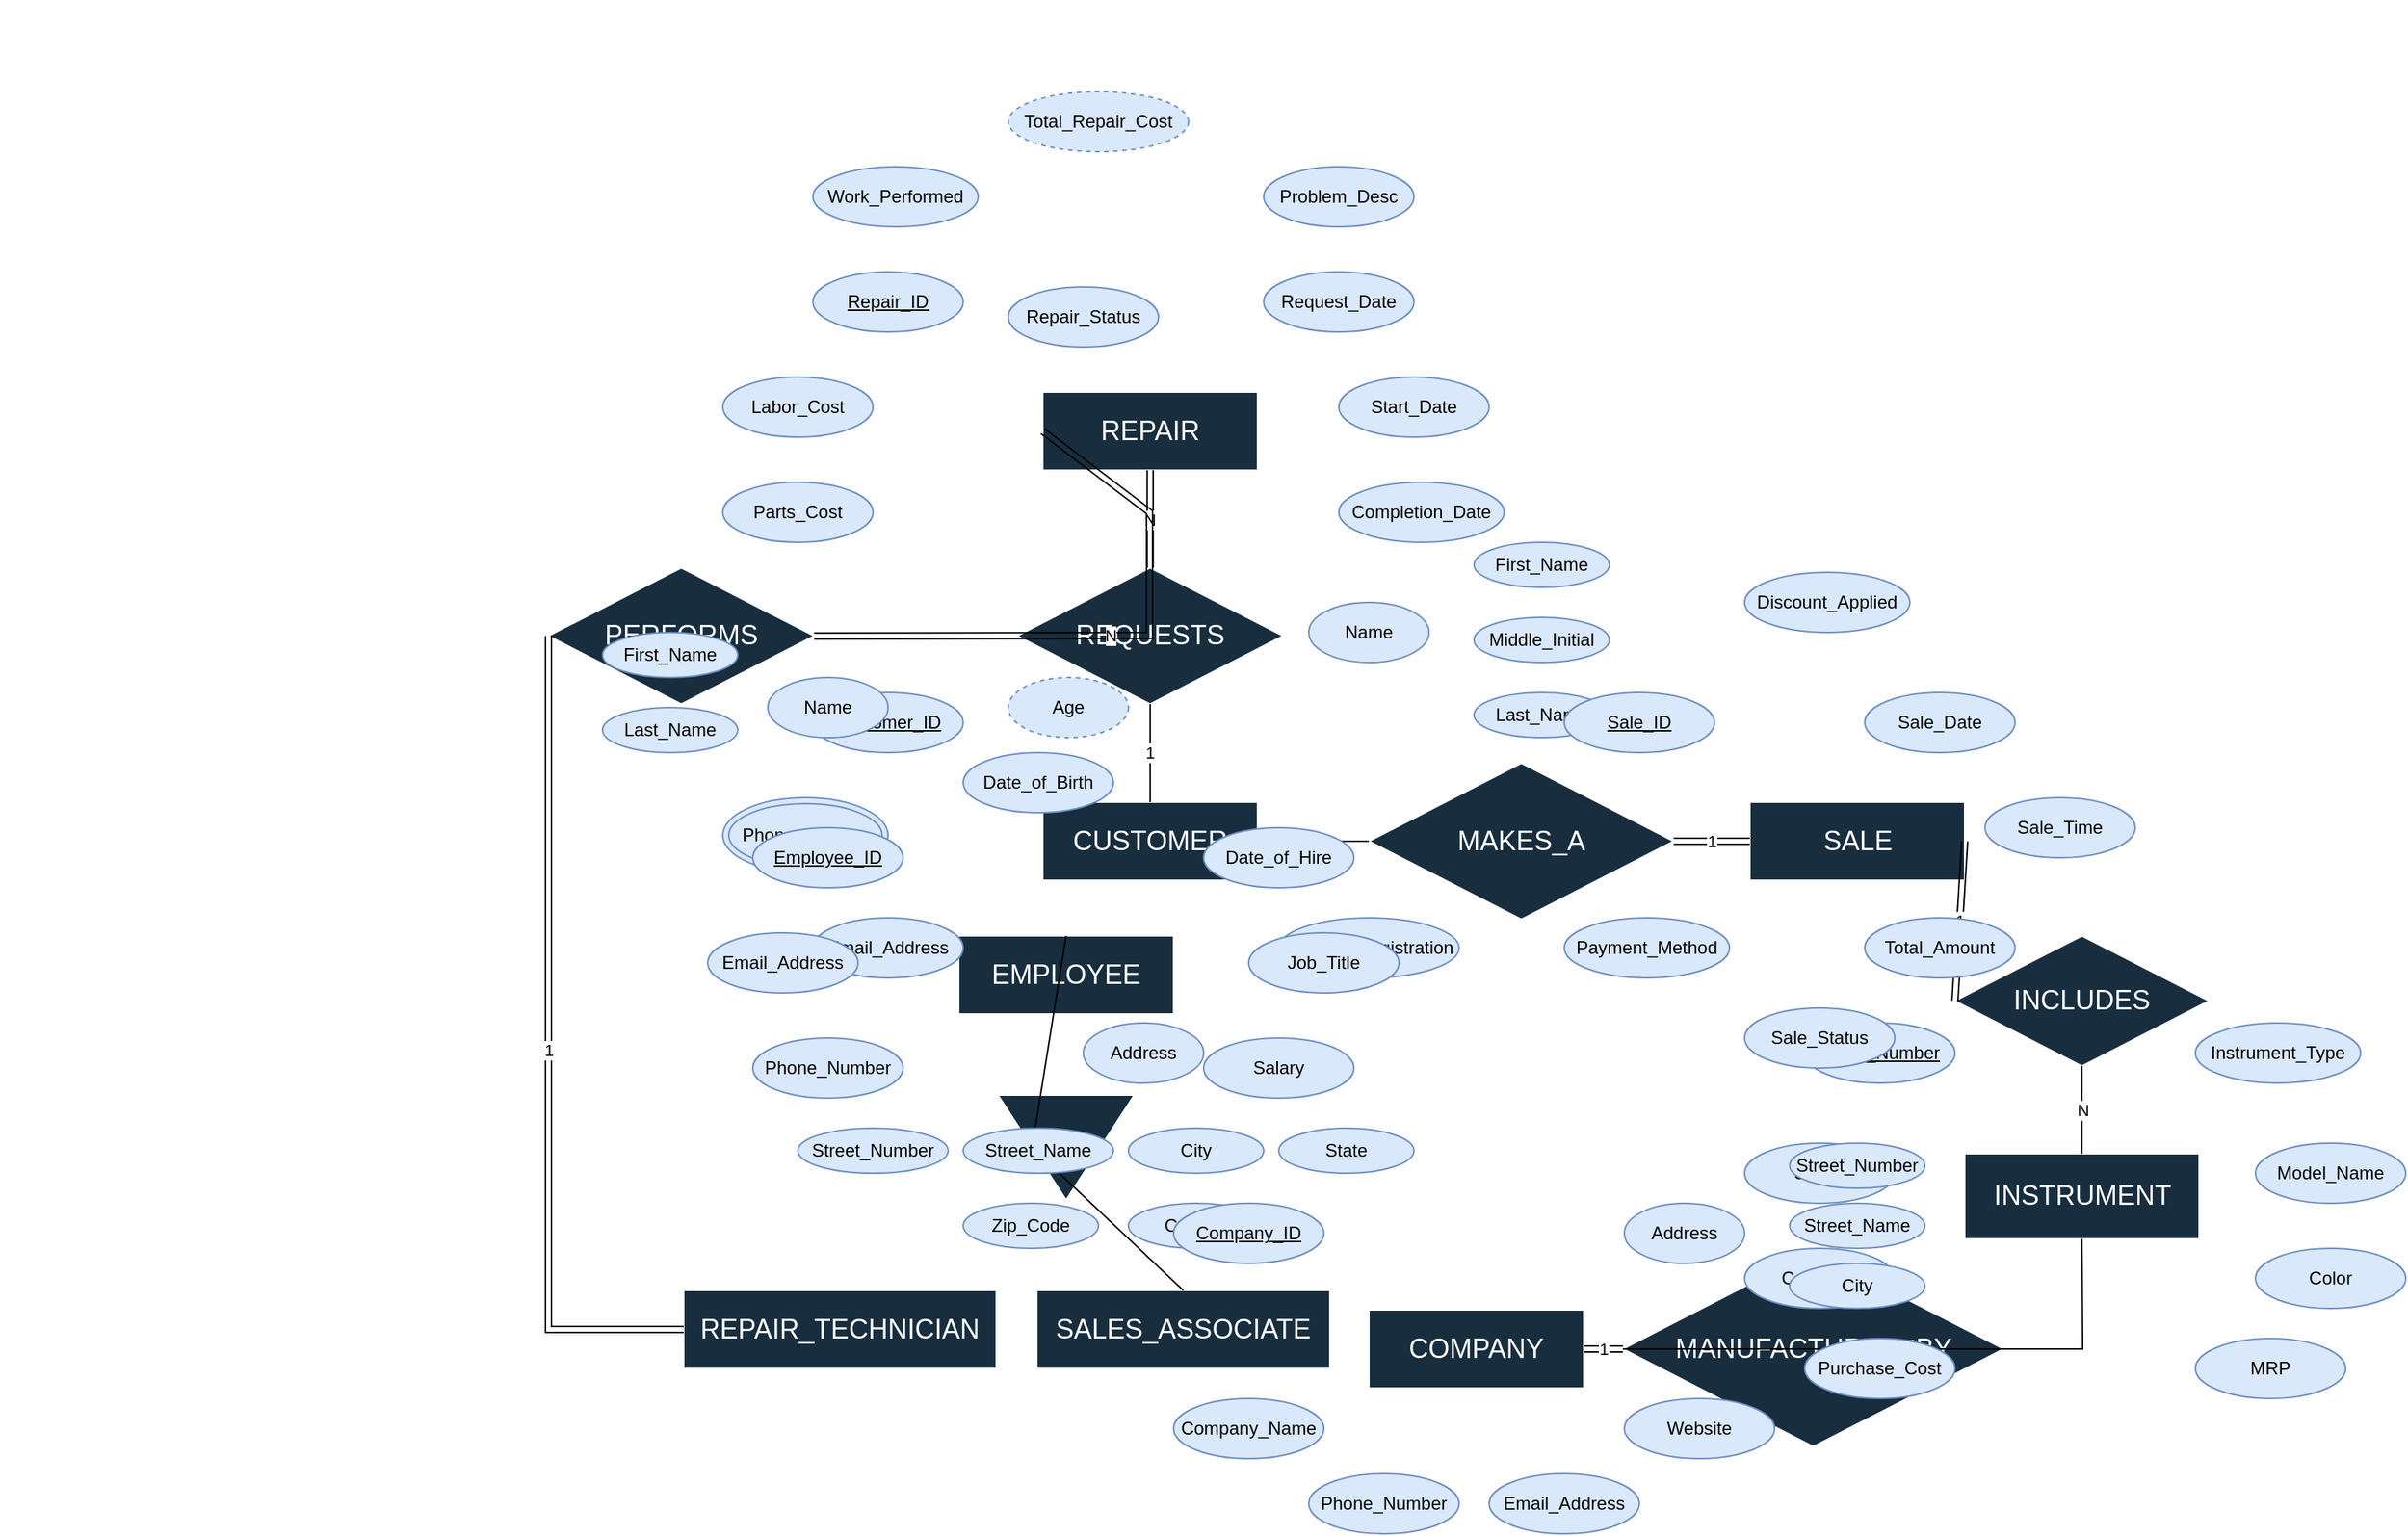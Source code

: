 <mxfile version="28.0.7">
  <diagram name="Page-1" id="PFwjI5xz76DF85EKXyYI">
    <mxGraphModel dx="2037" dy="1622" grid="1" gridSize="10" guides="1" tooltips="1" connect="1" arrows="1" fold="1" page="1" pageScale="1" pageWidth="4681" pageHeight="3300" background="#FFFFFF" math="0" shadow="0">
      <root>
        <mxCell id="0" />
        <mxCell id="1" parent="0" />
        <mxCell id="Izek-PB7fgDzVprNoVY3-15" value="&lt;h2&gt;&lt;span style=&quot;font-weight: normal;&quot;&gt;SALE&lt;/span&gt;&lt;/h2&gt;" style="whiteSpace=wrap;html=1;align=center;strokeColor=#FFFFFF;fontColor=#FFFFFF;fillColor=#182E3E;" parent="1" vertex="1">
          <mxGeometry x="1163.5" y="533" width="143" height="52" as="geometry" />
        </mxCell>
        <mxCell id="Izek-PB7fgDzVprNoVY3-16" value="&lt;h2&gt;&lt;span style=&quot;font-weight: normal;&quot;&gt;CUSTOMER&lt;/span&gt;&lt;/h2&gt;" style="whiteSpace=wrap;html=1;align=center;strokeColor=#FFFFFF;fontColor=#FFFFFF;fillColor=#182E3E;" parent="1" vertex="1">
          <mxGeometry x="692.9" y="533" width="143" height="52" as="geometry" />
        </mxCell>
        <mxCell id="Izek-PB7fgDzVprNoVY3-17" value="&lt;h2&gt;&lt;font face=&quot;Helvetica&quot; style=&quot;font-weight: normal;&quot;&gt;REPAIR&lt;/font&gt;&lt;/h2&gt;" style="whiteSpace=wrap;html=1;align=center;strokeColor=#FFFFFF;fontColor=#FFFFFF;fillColor=#182E3E;" parent="1" vertex="1">
          <mxGeometry x="692.9" y="260" width="143" height="52" as="geometry" />
        </mxCell>
        <mxCell id="Izek-PB7fgDzVprNoVY3-22" value="&lt;h2&gt;&lt;span style=&quot;font-weight: normal;&quot;&gt;REQUESTS&lt;/span&gt;&lt;/h2&gt;" style="shape=rhombus;perimeter=rhombusPerimeter;whiteSpace=wrap;html=1;align=center;strokeColor=#FFFFFF;fontColor=#FFFFFF;fillColor=#182E3E;" parent="1" vertex="1">
          <mxGeometry x="676" y="377" width="176.8" height="90.67" as="geometry" />
        </mxCell>
        <mxCell id="Izek-PB7fgDzVprNoVY3-24" value="1" style="endArrow=none;html=1;rounded=0;strokeColor=#000000;exitX=0.5;exitY=1;exitDx=0;exitDy=0;entryX=0.5;entryY=0;entryDx=0;entryDy=0;" parent="1" source="Izek-PB7fgDzVprNoVY3-22" target="Izek-PB7fgDzVprNoVY3-16" edge="1">
          <mxGeometry relative="1" as="geometry" />
        </mxCell>
        <mxCell id="Izek-PB7fgDzVprNoVY3-31" value="N" style="shape=link;html=1;rounded=0;strokeColor=#000000;exitX=0.5;exitY=0;exitDx=0;exitDy=0;entryX=0.5;entryY=1;entryDx=0;entryDy=0;" parent="1" source="Izek-PB7fgDzVprNoVY3-22" target="Izek-PB7fgDzVprNoVY3-17" edge="1">
          <mxGeometry relative="1" as="geometry" />
        </mxCell>
        <mxCell id="Izek-PB7fgDzVprNoVY3-35" value="&lt;h2&gt;&lt;span style=&quot;font-weight: 400;&quot;&gt;MAKES_A&lt;/span&gt;&lt;/h2&gt;" style="shape=rhombus;perimeter=rhombusPerimeter;whiteSpace=wrap;html=1;align=center;strokeColor=#FFFFFF;fontColor=#FFFFFF;fillColor=#182E3E;" parent="1" vertex="1">
          <mxGeometry x="910" y="507" width="202.8" height="104" as="geometry" />
        </mxCell>
        <mxCell id="Izek-PB7fgDzVprNoVY3-36" value="N" style="endArrow=none;html=1;rounded=0;strokeColor=#000000;entryX=1;entryY=0.5;entryDx=0;entryDy=0;exitX=0;exitY=0.5;exitDx=0;exitDy=0;" parent="1" source="Izek-PB7fgDzVprNoVY3-35" target="Izek-PB7fgDzVprNoVY3-16" edge="1">
          <mxGeometry relative="1" as="geometry" />
        </mxCell>
        <mxCell id="Izek-PB7fgDzVprNoVY3-38" value="1" style="shape=link;html=1;rounded=0;strokeColor=#000000;width=4;exitX=1;exitY=0.5;exitDx=0;exitDy=0;entryX=0;entryY=0.5;entryDx=0;entryDy=0;" parent="1" source="Izek-PB7fgDzVprNoVY3-35" target="Izek-PB7fgDzVprNoVY3-15" edge="1">
          <mxGeometry relative="1" as="geometry" />
        </mxCell>
        <mxCell id="Izek-PB7fgDzVprNoVY3-41" value="&lt;h2&gt;&lt;span style=&quot;font-weight: 400;&quot;&gt;INSTRUMENT&lt;/span&gt;&lt;/h2&gt;" style="whiteSpace=wrap;html=1;align=center;strokeColor=#FFFFFF;fontColor=#FFFFFF;fillColor=#182E3E;" parent="1" vertex="1">
          <mxGeometry x="1306.5" y="767" width="156" height="56.73" as="geometry" />
        </mxCell>
        <mxCell id="Izek-PB7fgDzVprNoVY3-42" value="&lt;h2&gt;&lt;span style=&quot;font-weight: 400;&quot;&gt;INCLUDES&lt;/span&gt;&lt;/h2&gt;" style="shape=rhombus;perimeter=rhombusPerimeter;whiteSpace=wrap;html=1;align=center;strokeColor=#FFFFFF;fontColor=#FFFFFF;fillColor=#182E3E;" parent="1" vertex="1">
          <mxGeometry x="1300" y="622" width="169" height="86.67" as="geometry" />
        </mxCell>
        <mxCell id="Izek-PB7fgDzVprNoVY3-50" value="1" style="shape=link;html=1;rounded=0;strokeColor=#000000;entryX=0;entryY=0.5;entryDx=0;entryDy=0;exitX=1;exitY=0.5;exitDx=0;exitDy=0;" parent="1" source="Izek-PB7fgDzVprNoVY3-15" target="Izek-PB7fgDzVprNoVY3-42" edge="1">
          <mxGeometry relative="1" as="geometry" />
        </mxCell>
        <mxCell id="Izek-PB7fgDzVprNoVY3-53" value="N" style="endArrow=none;html=1;rounded=0;strokeColor=#000000;entryX=0.5;entryY=0;entryDx=0;entryDy=0;exitX=0.5;exitY=1;exitDx=0;exitDy=0;" parent="1" source="Izek-PB7fgDzVprNoVY3-42" target="Izek-PB7fgDzVprNoVY3-41" edge="1">
          <mxGeometry relative="1" as="geometry" />
        </mxCell>
        <mxCell id="Izek-PB7fgDzVprNoVY3-57" value="&lt;h2&gt;&lt;span style=&quot;font-weight: 400;&quot;&gt;COMPANY&lt;/span&gt;&lt;/h2&gt;" style="whiteSpace=wrap;html=1;align=center;strokeColor=#FFFFFF;fontColor=#FFFFFF;fillColor=#182E3E;" parent="1" vertex="1">
          <mxGeometry x="910" y="871" width="143" height="52" as="geometry" />
        </mxCell>
        <mxCell id="Izek-PB7fgDzVprNoVY3-58" value="&lt;h2&gt;&lt;span style=&quot;font-weight: 400;&quot;&gt;MANUFACTURED_BY&lt;/span&gt;&lt;/h2&gt;" style="shape=rhombus;perimeter=rhombusPerimeter;whiteSpace=wrap;html=1;align=center;strokeColor=#FFFFFF;fontColor=#FFFFFF;fillColor=#182E3E;" parent="1" vertex="1">
          <mxGeometry x="1079" y="832" width="253.5" height="130" as="geometry" />
        </mxCell>
        <mxCell id="Izek-PB7fgDzVprNoVY3-61" value="N" style="shape=link;html=1;rounded=0;strokeColor=#000000;width=0;exitX=0.5;exitY=1;exitDx=0;exitDy=0;entryX=0;entryY=0.5;entryDx=0;entryDy=0;" parent="1" source="Izek-PB7fgDzVprNoVY3-41" target="Izek-PB7fgDzVprNoVY3-58" edge="1">
          <mxGeometry relative="1" as="geometry">
            <Array as="points">
              <mxPoint x="1385" y="897" />
            </Array>
          </mxGeometry>
        </mxCell>
        <mxCell id="Izek-PB7fgDzVprNoVY3-66" value="1" style="shape=link;html=1;rounded=0;strokeColor=#000000;entryX=0;entryY=0.5;entryDx=0;entryDy=0;exitX=1;exitY=0.5;exitDx=0;exitDy=0;" parent="1" source="Izek-PB7fgDzVprNoVY3-57" target="Izek-PB7fgDzVprNoVY3-58" edge="1">
          <mxGeometry relative="1" as="geometry" />
        </mxCell>
        <mxCell id="Izek-PB7fgDzVprNoVY3-68" value="&lt;h2&gt;&lt;span style=&quot;font-weight: 400;&quot;&gt;EMPLOYEE&lt;/span&gt;&lt;/h2&gt;" style="whiteSpace=wrap;html=1;align=center;strokeColor=#FFFFFF;fontColor=#FFFFFF;fillColor=#182E3E;" parent="1" vertex="1">
          <mxGeometry x="637" y="622" width="143" height="52" as="geometry" />
        </mxCell>
        <mxCell id="Izek-PB7fgDzVprNoVY3-70" value="&lt;h2&gt;&lt;span style=&quot;font-weight: 400;&quot;&gt;PERFORMS&lt;/span&gt;&lt;/h2&gt;" style="shape=rhombus;perimeter=rhombusPerimeter;whiteSpace=wrap;html=1;align=center;strokeColor=#FFFFFF;fontColor=#FFFFFF;fillColor=#182E3E;" parent="1" vertex="1">
          <mxGeometry x="364" y="377" width="176.8" height="90.67" as="geometry" />
        </mxCell>
        <mxCell id="Izek-PB7fgDzVprNoVY3-76" value="N" style="shape=link;html=1;rounded=0;strokeColor=#000000;exitX=1;exitY=0.5;exitDx=0;exitDy=0;entryX=0;entryY=0.5;entryDx=0;entryDy=0;" parent="1" source="Izek-PB7fgDzVprNoVY3-70" target="Izek-PB7fgDzVprNoVY3-17" edge="1">
          <mxGeometry relative="1" as="geometry">
            <Array as="points">
              <mxPoint x="764" y="422" />
              <mxPoint x="764" y="340" />
            </Array>
          </mxGeometry>
        </mxCell>
        <mxCell id="Izek-PB7fgDzVprNoVY3-78" value="&lt;h3&gt;&lt;span style=&quot;font-weight: normal;&quot;&gt;IS A&lt;/span&gt;&lt;/h3&gt;" style="triangle;whiteSpace=wrap;html=1;strokeColor=#FFFFFF;align=center;verticalAlign=middle;fontColor=#FFFFFF;fillColor=#182E3E;direction=south;" parent="1" vertex="1">
          <mxGeometry x="663.23" y="728" width="90.54" height="69.73" as="geometry" />
        </mxCell>
        <mxCell id="Izek-PB7fgDzVprNoVY3-79" value="&lt;h2&gt;&lt;span style=&quot;font-weight: 400;&quot;&gt;REPAIR_TECHNICIAN&lt;/span&gt;&lt;/h2&gt;" style="whiteSpace=wrap;html=1;align=center;strokeColor=#FFFFFF;fontColor=#FFFFFF;fillColor=#182E3E;" parent="1" vertex="1">
          <mxGeometry x="454" y="858" width="208" height="52" as="geometry" />
        </mxCell>
        <mxCell id="Izek-PB7fgDzVprNoVY3-80" value="&lt;h2&gt;&lt;span style=&quot;font-weight: 400;&quot;&gt;SALES_ASSOCIATE&lt;/span&gt;&lt;/h2&gt;" style="whiteSpace=wrap;html=1;align=center;strokeColor=#FFFFFF;fontColor=#FFFFFF;fillColor=#182E3E;" parent="1" vertex="1">
          <mxGeometry x="689" y="858" width="195" height="52" as="geometry" />
        </mxCell>
        <mxCell id="Izek-PB7fgDzVprNoVY3-83" value="" style="endArrow=none;html=1;rounded=0;strokeColor=#000000;entryX=0.5;entryY=1;entryDx=0;entryDy=0;exitX=0.5;exitY=0;exitDx=0;exitDy=0;" parent="1" source="Izek-PB7fgDzVprNoVY3-68" target="Izek-PB7fgDzVprNoVY3-78" edge="1">
          <mxGeometry relative="1" as="geometry" />
        </mxCell>
        <mxCell id="Izek-PB7fgDzVprNoVY3-84" value="" style="endArrow=none;html=1;rounded=0;strokeColor=#000000;entryX=0.5;entryY=1;entryDx=0;entryDy=0;exitX=0.5;exitY=0;exitDx=0;exitDy=0;" parent="1" source="Izek-PB7fgDzVprNoVY3-79" target="Izek-PB7fgDzVprNoWY3-78" edge="1">
          <mxGeometry relative="1" as="geometry" />
        </mxCell>
        <mxCell id="Izek-PB7fgDzVprNoVY3-85" value="" style="endArrow=none;html=1;rounded=0;strokeColor=#000000;entryX=0.5;entryY=1;entryDx=0;entryDy=0;exitX=0.5;exitY=0;exitDx=0;exitDy=0;" parent="1" source="Izek-PB7fgDzVprNoVY3-80" target="Izek-PB7fgDzVprNoVY3-78" edge="1">
          <mxGeometry relative="1" as="geometry" />
        </mxCell>
        <mxCell id="G7WZexkPzq9MRGBm2pqB-98" value="1" style="endArrow=none;html=1;rounded=0;exitX=0;exitY=0.5;exitDx=0;exitDy=0;strokeColor=#000000;entryX=0;entryY=0.5;entryDx=0;entryDy=0;shape=link;" edge="1" parent="1" source="Izek-PB7fgDzVprNoVY3-70" target="Izek-PB7fgDzVprNoVY3-79">
          <mxGeometry relative="1" as="geometry">
            <Array as="points">
              <mxPoint x="364" y="884" />
            </Array>
          </mxGeometry>
        </mxCell>
        <mxCell id="ATTR-INST-1" value="&lt;u&gt;Serial_Number&lt;/u&gt;" style="ellipse;whiteSpace=wrap;html=1;align=center;fontColor=#000000;fillColor=#dae8fc;strokeColor=#6c8ebf;" vertex="1" parent="1">
          <mxGeometry x="1200" y="680" width="100" height="40" as="geometry" />
        </mxCell>
        <mxCell id="EDGE-INST-1" value="" style="endArrow=none;html=1;rounded=0;strokeColor=#666666;" edge="1" parent="1" source="ATTR-INST-1" target="Izek-PB7fgDzVprNoVY3-41" />
        <mxCell id="ATTR-INST-2" value="Instrument_Type" style="ellipse;whiteSpace=wrap;html=1;align=center;fontColor=#000000;fillColor=#dae8fc;strokeColor=#6c8ebf;" vertex="1" parent="1">
          <mxGeometry x="1460" y="680" width="110" height="40" as="geometry" />
        </mxCell>
        <mxCell id="EDGE-INST-2" value="" style="endArrow=none;html=1;rounded=0;strokeColor=#666666;" edge="1" parent="1" source="ATTR-INST-2" target="Izek-PB7fgDzVprNoVY3-41" />
        <mxCell id="ATTR-INST-3" value="Model_Name" style="ellipse;whiteSpace=wrap;html=1;align=center;fontColor=#000000;fillColor=#dae8fc;strokeColor=#6c8ebf;" vertex="1" parent="1">
          <mxGeometry x="1500" y="760" width="100" height="40" as="geometry" />
        </mxCell>
        <mxCell id="EDGE-INST-3" value="" style="endArrow=none;html=1;rounded=0;strokeColor=#666666;" edge="1" parent="1" source="ATTR-INST-3" target="Izek-PB7fgDzVprNoVY3-41" />
        <mxCell id="ATTR-INST-4" value="Color" style="ellipse;whiteSpace=wrap;html=1;align=center;fontColor=#000000;fillColor=#dae8fc;strokeColor=#6c8ebf;" vertex="1" parent="1">
          <mxGeometry x="1500" y="830" width="100" height="40" as="geometry" />
        </mxCell>
        <mxCell id="EDGE-INST-4" value="" style="endArrow=none;html=1;rounded=0;strokeColor=#666666;" edge="1" parent="1" source="ATTR-INST-4" target="Izek-PB7fgDzVprNoVY3-41" />
        <mxCell id="ATTR-INST-5" value="MRP" style="ellipse;whiteSpace=wrap;html=1;align=center;fontColor=#000000;fillColor=#dae8fc;strokeColor=#6c8ebf;" vertex="1" parent="1">
          <mxGeometry x="1460" y="890" width="100" height="40" as="geometry" />
        </mxCell>
        <mxCell id="EDGE-INST-5" value="" style="endArrow=none;html=1;rounded=0;strokeColor=#666666;" edge="1" parent="1" source="ATTR-INST-5" target="Izek-PB7fgDzVprNoVY3-41" />
        <mxCell id="ATTR-INST-6" value="Purchase_Cost" style="ellipse;whiteSpace=wrap;html=1;align=center;fontColor=#000000;fillColor=#dae8fc;strokeColor=#6c8ebf;" vertex="1" parent="1">
          <mxGeometry x="1200" y="890" width="100" height="40" as="geometry" />
        </mxCell>
        <mxCell id="EDGE-INST-6" value="" style="endArrow=none;html=1;rounded=0;strokeColor=#666666;" edge="1" parent="1" source="ATTR-INST-6" target="Izek-PB7fgDzVprNoVY3-41" />
        <mxCell id="ATTR-INST-7" value="Condition" style="ellipse;whiteSpace=wrap;html=1;align=center;fontColor=#000000;fillColor=#dae8fc;strokeColor=#6c8ebf;" vertex="1" parent="1">
          <mxGeometry x="1160" y="830" width="100" height="40" as="geometry" />
        </mxCell>
        <mxCell id="EDGE-INST-7" value="" style="endArrow=none;html=1;rounded=0;strokeColor=#666666;" edge="1" parent="1" source="ATTR-INST-7" target="Izek-PB7fgDzVprNoVY3-41" />
        <mxCell id="ATTR-INST-8" value="Status" style="ellipse;whiteSpace=wrap;html=1;align=center;fontColor=#000000;fillColor=#dae8fc;strokeColor=#6c8ebf;" vertex="1" parent="1">
          <mxGeometry x="1160" y="760" width="100" height="40" as="geometry" />
        </mxCell>
        <mxCell id="EDGE-INST-8" value="" style="endArrow=none;html=1;rounded=0;strokeColor=#666666;" edge="1" parent="1" source="ATTR-INST-8" target="Izek-PB7fgDzVprNoVY3-41" />
        <mxCell id="ATTR-CUST-1" value="&lt;u&gt;Customer_ID&lt;/u&gt;" style="ellipse;whiteSpace=wrap;html=1;align=center;fontColor=#000000;fillColor=#dae8fc;strokeColor=#6c8ebf;" vertex="1" parent="1">
          <mxGeometry x="540" y="460" width="100" height="40" as="geometry" />
        </mxCell>
        <mxCell id="EDGE-CUST-1" value="" style="endArrow=none;html=1;rounded=0;strokeColor=#666666;" edge="1" parent="1" source="ATTR-CUST-1" target="Izek-PB7fgDzVprNoVY3-16" />
        <mxCell id="ATTR-CUST-2" value="Phone_Number" style="ellipse;shape=doubleEllipse;whiteSpace=wrap;html=1;align=center;fontColor=#000000;fillColor=#dae8fc;strokeColor=#6c8ebf;" vertex="1" parent="1">
          <mxGeometry x="480" y="530" width="110" height="50" as="geometry" />
        </mxCell>
        <mxCell id="EDGE-CUST-2" value="" style="endArrow=none;html=1;rounded=0;strokeColor=#666666;" edge="1" parent="1" source="ATTR-CUST-2" target="Izek-PB7fgDzVprNoVY3-16" />
        <mxCell id="ATTR-CUST-3" value="Email_Address" style="ellipse;whiteSpace=wrap;html=1;align=center;fontColor=#000000;fillColor=#dae8fc;strokeColor=#6c8ebf;" vertex="1" parent="1">
          <mxGeometry x="540" y="610" width="100" height="40" as="geometry" />
        </mxCell>
        <mxCell id="EDGE-CUST-3" value="" style="endArrow=none;html=1;rounded=0;strokeColor=#666666;" edge="1" parent="1" source="ATTR-CUST-3" target="Izek-PB7fgDzVprNoVY3-16" />
        <mxCell id="ATTR-CUST-REGDATE" value="Date_of_Registration" style="ellipse;whiteSpace=wrap;html=1;align=center;fontColor=#000000;fillColor=#dae8fc;strokeColor=#6c8ebf;" vertex="1" parent="1">
          <mxGeometry x="850" y="610" width="120" height="40" as="geometry" />
        </mxCell>
        <mxCell id="EDGE-CUST-REGDATE" value="" style="endArrow=none;html=1;rounded=0;strokeColor=#666666;" edge="1" parent="1" source="ATTR-CUST-REGDATE" target="Izek-PB7fgDzVprNoVY3-16" />
        <mxCell id="ATTR-CUST-NAME" value="Name" style="ellipse;whiteSpace=wrap;html=1;align=center;fontColor=#000000;fillColor=#dae8fc;strokeColor=#6c8ebf;" vertex="1" parent="1">
          <mxGeometry x="870" y="400" width="80" height="40" as="geometry" />
        </mxCell>
        <mxCell id="EDGE-CUST-NAME" value="" style="endArrow=none;html=1;rounded=0;strokeColor=#666666;" edge="1" parent="1" source="ATTR-CUST-NAME" target="Izek-PB7fgDzVprNoVY3-16" />
        <mxCell id="ATTR-CUST-FNAME" value="First_Name" style="ellipse;whiteSpace=wrap;html=1;align=center;fontColor=#000000;fillColor=#dae8fc;strokeColor=#6c8ebf;" vertex="1" parent="1">
          <mxGeometry x="980" y="360" width="90" height="30" as="geometry" />
        </mxCell>
        <mxCell id="EDGE-CUST-FNAME" value="" style="endArrow=none;html=1;rounded=0;strokeColor=#666666;" edge="1" parent="1" source="ATTR-CUST-FNAME" target="ATTR-CUST-NAME" />
        <mxCell id="ATTR-CUST-MINIT" value="Middle_Initial" style="ellipse;whiteSpace=wrap;html=1;align=center;fontColor=#000000;fillColor=#dae8fc;strokeColor=#6c8ebf;" vertex="1" parent="1">
          <mxGeometry x="980" y="410" width="90" height="30" as="geometry" />
        </mxCell>
        <mxCell id="EDGE-CUST-MINIT" value="" style="endArrow=none;html=1;rounded=0;strokeColor=#666666;" edge="1" parent="1" source="ATTR-CUST-MINIT" target="ATTR-CUST-NAME" />
        <mxCell id="ATTR-CUST-LNAME" value="Last_Name" style="ellipse;whiteSpace=wrap;html=1;align=center;fontColor=#000000;fillColor=#dae8fc;strokeColor=#6c8ebf;" vertex="1" parent="1">
          <mxGeometry x="980" y="460" width="90" height="30" as="geometry" />
        </mxCell>
        <mxCell id="EDGE-CUST-LNAME" value="" style="endArrow=none;html=1;rounded=0;strokeColor=#666666;" edge="1" parent="1" source="ATTR-CUST-LNAME" target="ATTR-CUST-NAME" />
        <mxCell id="ATTR-CUST-ADDR" value="Address" style="ellipse;whiteSpace=wrap;html=1;align=center;fontColor=#000000;fillColor=#dae8fc;strokeColor=#6c8ebf;" vertex="1" parent="1">
          <mxGeometry x="720" y="680" width="80" height="40" as="geometry" />
        </mxCell>
        <mxCell id="EDGE-CUST-ADDR" value="" style="endArrow=none;html=1;rounded=0;strokeColor=#666666;" edge="1" parent="1" source="ATTR-CUST-ADDR" target="Izek-PB7fgDzVprNoVY3-16" />
        <mxCell id="ATTR-CUST-STNUM" value="Street_Number" style="ellipse;whiteSpace=wrap;html=1;align=center;fontColor=#000000;fillColor=#dae8fc;strokeColor=#6c8ebf;" vertex="1" parent="1">
          <mxGeometry x="530" y="750" width="100" height="30" as="geometry" />
        </mxCell>
        <mxCell id="EDGE-CUST-STNUM" value="" style="endArrow=none;html=1;rounded=0;strokeColor=#666666;" edge="1" parent="1" source="ATTR-CUST-STNUM" target="ATTR-CUST-ADDR" />
        <mxCell id="ATTR-CUST-STNAME" value="Street_Name" style="ellipse;whiteSpace=wrap;html=1;align=center;fontColor=#000000;fillColor=#dae8fc;strokeColor=#6c8ebf;" vertex="1" parent="1">
          <mxGeometry x="640" y="750" width="100" height="30" as="geometry" />
        </mxCell>
        <mxCell id="EDGE-CUST-STNAME" value="" style="endArrow=none;html=1;rounded=0;strokeColor=#666666;" edge="1" parent="1" source="ATTR-CUST-STNAME" target="ATTR-CUST-ADDR" />
        <mxCell id="ATTR-CUST-CITY" value="City" style="ellipse;whiteSpace=wrap;html=1;align=center;fontColor=#000000;fillColor=#dae8fc;strokeColor=#6c8ebf;" vertex="1" parent="1">
          <mxGeometry x="750" y="750" width="90" height="30" as="geometry" />
        </mxCell>
        <mxCell id="EDGE-CUST-CITY" value="" style="endArrow=none;html=1;rounded=0;strokeColor=#666666;" edge="1" parent="1" source="ATTR-CUST-CITY" target="ATTR-CUST-ADDR" />
        <mxCell id="ATTR-CUST-STATE" value="State" style="ellipse;whiteSpace=wrap;html=1;align=center;fontColor=#000000;fillColor=#dae8fc;strokeColor=#6c8ebf;" vertex="1" parent="1">
          <mxGeometry x="850" y="750" width="90" height="30" as="geometry" />
        </mxCell>
        <mxCell id="EDGE-CUST-STATE" value="" style="endArrow=none;html=1;rounded=0;strokeColor=#666666;" edge="1" parent="1" source="ATTR-CUST-STATE" target="ATTR-CUST-ADDR" />
        <mxCell id="ATTR-CUST-ZIP" value="Zip_Code" style="ellipse;whiteSpace=wrap;html=1;align=center;fontColor=#000000;fillColor=#dae8fc;strokeColor=#6c8ebf;" vertex="1" parent="1">
          <mxGeometry x="640" y="800" width="90" height="30" as="geometry" />
        </mxCell>
        <mxCell id="EDGE-CUST-ZIP" value="" style="endArrow=none;html=1;rounded=0;strokeColor=#666666;" edge="1" parent="1" source="ATTR-CUST-ZIP" target="ATTR-CUST-ADDR" />
        <mxCell id="ATTR-CUST-COUNTRY" value="Country" style="ellipse;whiteSpace=wrap;html=1;align=center;fontColor=#000000;fillColor=#dae8fc;strokeColor=#6c8ebf;" vertex="1" parent="1">
          <mxGeometry x="750" y="800" width="90" height="30" as="geometry" />
        </mxCell>
        <mxCell id="EDGE-CUST-COUNTRY" value="" style="endArrow=none;html=1;rounded=0;strokeColor=#666666;" edge="1" parent="1" source="ATTR-CUST-COUNTRY" target="ATTR-CUST-ADDR" />
        <mxCell id="ATTR-EMP-1" value="&lt;u&gt;Employee_ID&lt;/u&gt;" style="ellipse;whiteSpace=wrap;html=1;align=center;fontColor=#000000;fillColor=#dae8fc;strokeColor=#6c8ebf;" vertex="1" parent="1">
          <mxGeometry x="500" y="550" width="100" height="40" as="geometry" />
        </mxCell>
        <mxCell id="EDGE-EMP-1" value="" style="endArrow=none;html=1;rounded=0;strokeColor=#666666;" edge="1" parent="1" source="ATTR-EMP-1" target="Izek-PB7fgDzVprNoVY3-68" />
        <mxCell id="ATTR-EMP-2" value="Date_of_Hire" style="ellipse;whiteSpace=wrap;html=1;align=center;fontColor=#000000;fillColor=#dae8fc;strokeColor=#6c8ebf;" vertex="1" parent="1">
          <mxGeometry x="800" y="550" width="100" height="40" as="geometry" />
        </mxCell>
        <mxCell id="EDGE-EMP-2" value="" style="endArrow=none;html=1;rounded=0;strokeColor=#666666;" edge="1" parent="1" source="ATTR-EMP-2" target="Izek-PB7fgDzVprNoVY3-68" />
        <mxCell id="ATTR-EMP-3" value="Job_Title" style="ellipse;whiteSpace=wrap;html=1;align=center;fontColor=#000000;fillColor=#dae8fc;strokeColor=#6c8ebf;" vertex="1" parent="1">
          <mxGeometry x="830" y="620" width="100" height="40" as="geometry" />
        </mxCell>
        <mxCell id="EDGE-EMP-3" value="" style="endArrow=none;html=1;rounded=0;strokeColor=#666666;" edge="1" parent="1" source="ATTR-EMP-3" target="Izek-PB7fgDzVprNoVY3-68" />
        <mxCell id="ATTR-EMP-4" value="Salary" style="ellipse;whiteSpace=wrap;html=1;align=center;fontColor=#000000;fillColor=#dae8fc;strokeColor=#6c8ebf;" vertex="1" parent="1">
          <mxGeometry x="800" y="690" width="100" height="40" as="geometry" />
        </mxCell>
        <mxCell id="EDGE-EMP-4" value="" style="endArrow=none;html=1;rounded=0;strokeColor=#666666;" edge="1" parent="1" source="ATTR-EMP-4" target="Izek-PB7fgDzVprNoVY3-68" />
        <mxCell id="ATTR-EMP-5" value="Phone_Number" style="ellipse;whiteSpace=wrap;html=1;align=center;fontColor=#000000;fillColor=#dae8fc;strokeColor=#6c8ebf;" vertex="1" parent="1">
          <mxGeometry x="500" y="690" width="100" height="40" as="geometry" />
        </mxCell>
        <mxCell id="EDGE-EMP-5" value="" style="endArrow=none;html=1;rounded=0;strokeColor=#666666;" edge="1" parent="1" source="ATTR-EMP-5" target="Izek-PB7fgDzVprNoVY3-68" />
        <mxCell id="ATTR-EMP-6" value="Email_Address" style="ellipse;whiteSpace=wrap;html=1;align=center;fontColor=#000000;fillColor=#dae8fc;strokeColor=#6c8ebf;" vertex="1" parent="1">
          <mxGeometry x="470" y="620" width="100" height="40" as="geometry" />
        </mxCell>
        <mxCell id="EDGE-EMP-6" value="" style="endArrow=none;html=1;rounded=0;strokeColor=#666666;" edge="1" parent="1" source="ATTR-EMP-6" target="Izek-PB7fgDzVprNoVY3-68" />
        <mxCell id="ATTR-EMP-DOB" value="Date_of_Birth" style="ellipse;whiteSpace=wrap;html=1;align=center;fontColor=#000000;fillColor=#dae8fc;strokeColor=#6c8ebf;" vertex="1" parent="1">
          <mxGeometry x="640" y="500" width="100" height="40" as="geometry" />
        </mxCell>
        <mxCell id="EDGE-EMP-DOB" value="" style="endArrow=none;html=1;rounded=0;strokeColor=#666666;" edge="1" parent="1" source="ATTR-EMP-DOB" target="Izek-PB7fgDzVprNoVY3-68" />
        <mxCell id="ATTR-EMP-AGE" value="Age" style="ellipse;whiteSpace=wrap;html=1;align=center;dashed=1;fontColor=#000000;fillColor=#dae8fc;strokeColor=#6c8ebf;" vertex="1" parent="1">
          <mxGeometry x="670" y="450" width="80" height="40" as="geometry" />
        </mxCell>
        <mxCell id="EDGE-EMP-AGE" value="" style="endArrow=none;html=1;rounded=0;strokeColor=#666666;" edge="1" parent="1" source="ATTR-EMP-AGE" target="Izek-PB7fgDzVprNoVY3-68" />
        <mxCell id="ATTR-EMP-NAME" value="Name" style="ellipse;whiteSpace=wrap;html=1;align=center;fontColor=#000000;fillColor=#dae8fc;strokeColor=#6c8ebf;" vertex="1" parent="1">
          <mxGeometry x="510" y="450" width="80" height="40" as="geometry" />
        </mxCell>
        <mxCell id="EDGE-EMP-NAME" value="" style="endArrow=none;html=1;rounded=0;strokeColor=#666666;" edge="1" parent="1" source="ATTR-EMP-NAME" target="Izek-PB7fgDzVprNoVY3-68" />
        <mxCell id="ATTR-EMP-FNAME" value="First_Name" style="ellipse;whiteSpace=wrap;html=1;align=center;fontColor=#000000;fillColor=#dae8fc;strokeColor=#6c8ebf;" vertex="1" parent="1">
          <mxGeometry x="400" y="420" width="90" height="30" as="geometry" />
        </mxCell>
        <mxCell id="EDGE-EMP-FNAME" value="" style="endArrow=none;html=1;rounded=0;strokeColor=#666666;" edge="1" parent="1" source="ATTR-EMP-FNAME" target="ATTR-EMP-NAME" />
        <mxCell id="ATTR-EMP-LNAME" value="Last_Name" style="ellipse;whiteSpace=wrap;html=1;align=center;fontColor=#000000;fillColor=#dae8fc;strokeColor=#6c8ebf;" vertex="1" parent="1">
          <mxGeometry x="400" y="470" width="90" height="30" as="geometry" />
        </mxCell>
        <mxCell id="EDGE-EMP-LNAME" value="" style="endArrow=none;html=1;rounded=0;strokeColor=#666666;" edge="1" parent="1" source="ATTR-EMP-LNAME" target="ATTR-EMP-NAME" />
        <mxCell id="ATTR-REP-1" value="&lt;u&gt;Repair_ID&lt;/u&gt;" style="ellipse;whiteSpace=wrap;html=1;align=center;fontColor=#000000;fillColor=#dae8fc;strokeColor=#6c8ebf;" vertex="1" parent="1">
          <mxGeometry x="540" y="180" width="100" height="40" as="geometry" />
        </mxCell>
        <mxCell id="EDGE-REP-1" value="" style="endArrow=none;html=1;rounded=0;strokeColor=#666666;" edge="1" parent="1" source="ATTR-REP-1" target="Izek-PB7fgDzVprNoVY3-17" />
        <mxCell id="ATTR-REP-2" value="Request_Date" style="ellipse;whiteSpace=wrap;html=1;align=center;fontColor=#000000;fillColor=#dae8fc;strokeColor=#6c8ebf;" vertex="1" parent="1">
          <mxGeometry x="840" y="180" width="100" height="40" as="geometry" />
        </mxCell>
        <mxCell id="EDGE-REP-2" value="" style="endArrow=none;html=1;rounded=0;strokeColor=#666666;" edge="1" parent="1" source="ATTR-REP-2" target="Izek-PB7fgDzVprNoVY3-17" />
        <mxCell id="ATTR-REP-3" value="Start_Date" style="ellipse;whiteSpace=wrap;html=1;align=center;fontColor=#000000;fillColor=#dae8fc;strokeColor=#6c8ebf;" vertex="1" parent="1">
          <mxGeometry x="890" y="250" width="100" height="40" as="geometry" />
        </mxCell>
        <mxCell id="EDGE-REP-3" value="" style="endArrow=none;html=1;rounded=0;strokeColor=#666666;" edge="1" parent="1" source="ATTR-REP-3" target="Izek-PB7fgDzVprNoVY3-17" />
        <mxCell id="ATTR-REP-4" value="Completion_Date" style="ellipse;whiteSpace=wrap;html=1;align=center;fontColor=#000000;fillColor=#dae8fc;strokeColor=#6c8ebf;" vertex="1" parent="1">
          <mxGeometry x="890" y="320" width="110" height="40" as="geometry" />
        </mxCell>
        <mxCell id="EDGE-REP-4" value="" style="endArrow=none;html=1;rounded=0;strokeColor=#666666;" edge="1" parent="1" source="ATTR-REP-4" target="Izek-PB7fgDzVprNoVY3-17" />
        <mxCell id="ATTR-REP-5" value="Problem_Desc" style="ellipse;whiteSpace=wrap;html=1;align=center;fontColor=#000000;fillColor=#dae8fc;strokeColor=#6c8ebf;" vertex="1" parent="1">
          <mxGeometry x="840" y="110" width="100" height="40" as="geometry" />
        </mxCell>
        <mxCell id="EDGE-REP-5" value="" style="endArrow=none;html=1;rounded=0;strokeColor=#666666;" edge="1" parent="1" source="ATTR-REP-5" target="Izek-PB7fgDzVprNoVY3-17" />
        <mxCell id="ATTR-REP-6" value="Work_Performed" style="ellipse;whiteSpace=wrap;html=1;align=center;fontColor=#000000;fillColor=#dae8fc;strokeColor=#6c8ebf;" vertex="1" parent="1">
          <mxGeometry x="540" y="110" width="110" height="40" as="geometry" />
        </mxCell>
        <mxCell id="EDGE-REP-6" value="" style="endArrow=none;html=1;rounded=0;strokeColor=#666666;" edge="1" parent="1" source="ATTR-REP-6" target="Izek-PB7fgDzVprNoVY3-17" />
        <mxCell id="ATTR-REP-7" value="Labor_Cost" style="ellipse;whiteSpace=wrap;html=1;align=center;fontColor=#000000;fillColor=#dae8fc;strokeColor=#6c8ebf;" vertex="1" parent="1">
          <mxGeometry x="480" y="250" width="100" height="40" as="geometry" />
        </mxCell>
        <mxCell id="EDGE-REP-7" value="" style="endArrow=none;html=1;rounded=0;strokeColor=#666666;" edge="1" parent="1" source="ATTR-REP-7" target="Izek-PB7fgDzVprNoVY3-17" />
        <mxCell id="ATTR-REP-8" value="Parts_Cost" style="ellipse;whiteSpace=wrap;html=1;align=center;fontColor=#000000;fillColor=#dae8fc;strokeColor=#6c8ebf;" vertex="1" parent="1">
          <mxGeometry x="480" y="320" width="100" height="40" as="geometry" />
        </mxCell>
        <mxCell id="EDGE-REP-8" value="" style="endArrow=none;html=1;rounded=0;strokeColor=#666666;" edge="1" parent="1" source="ATTR-REP-8" target="Izek-PB7fgDzVprNoVY3-17" />
        <mxCell id="ATTR-REP-9" value="Total_Repair_Cost" style="ellipse;whiteSpace=wrap;html=1;align=center;dashed=1;fontColor=#000000;fillColor=#dae8fc;strokeColor=#6c8ebf;" vertex="1" parent="1">
          <mxGeometry x="670" y="60" width="120" height="40" as="geometry" />
        </mxCell>
        <mxCell id="EDGE-REP-9" value="" style="endArrow=none;html=1;rounded=0;strokeColor=#666666;" edge="1" parent="1" source="ATTR-REP-9" target="Izek-PB7fgDzVprNoVY3-17" />
        <mxCell id="ATTR-REP-10" value="Repair_Status" style="ellipse;whiteSpace=wrap;html=1;align=center;fontColor=#000000;fillColor=#dae8fc;strokeColor=#6c8ebf;" vertex="1" parent="1">
          <mxGeometry x="670" y="190" width="100" height="40" as="geometry" />
        </mxCell>
        <mxCell id="EDGE-REP-10" value="" style="endArrow=none;html=1;rounded=0;strokeColor=#666666;" edge="1" parent="1" source="ATTR-REP-10" target="Izek-PB7fgDzVprNoVY3-17" />
        <mxCell id="ATTR-SALE-1" value="&lt;u&gt;Sale_ID&lt;/u&gt;" style="ellipse;whiteSpace=wrap;html=1;align=center;fontColor=#000000;fillColor=#dae8fc;strokeColor=#6c8ebf;" vertex="1" parent="1">
          <mxGeometry x="1040" y="460" width="100" height="40" as="geometry" />
        </mxCell>
        <mxCell id="EDGE-SALE-1" value="" style="endArrow=none;html=1;rounded=0;strokeColor=#666666;" edge="1" parent="1" source="ATTR-SALE-1" target="Izek-PB7fgDzVprNoVY3-15" />
        <mxCell id="ATTR-SALE-2" value="Sale_Date" style="ellipse;whiteSpace=wrap;html=1;align=center;fontColor=#000000;fillColor=#dae8fc;strokeColor=#6c8ebf;" vertex="1" parent="1">
          <mxGeometry x="1240" y="460" width="100" height="40" as="geometry" />
        </mxCell>
        <mxCell id="EDGE-SALE-2" value="" style="endArrow=none;html=1;rounded=0;strokeColor=#666666;" edge="1" parent="1" source="ATTR-SALE-2" target="Izek-PB7fgDzVprNoVY3-15" />
        <mxCell id="ATTR-SALE-3" value="Sale_Time" style="ellipse;whiteSpace=wrap;html=1;align=center;fontColor=#000000;fillColor=#dae8fc;strokeColor=#6c8ebf;" vertex="1" parent="1">
          <mxGeometry x="1320" y="530" width="100" height="40" as="geometry" />
        </mxCell>
        <mxCell id="EDGE-SALE-3" value="" style="endArrow=none;html=1;rounded=0;strokeColor=#666666;" edge="1" parent="1" source="ATTR-SALE-3" target="Izek-PB7fgDzVprNoVY3-15" />
        <mxCell id="ATTR-SALE-4" value="Total_Amount" style="ellipse;whiteSpace=wrap;html=1;align=center;fontColor=#000000;fillColor=#dae8fc;strokeColor=#6c8ebf;" vertex="1" parent="1">
          <mxGeometry x="1240" y="610" width="100" height="40" as="geometry" />
        </mxCell>
        <mxCell id="EDGE-SALE-4" value="" style="endArrow=none;html=1;rounded=0;strokeColor=#666666;" edge="1" parent="1" source="ATTR-SALE-4" target="Izek-PB7fgDzVprNoVY3-15" />
        <mxCell id="ATTR-SALE-5" value="Payment_Method" style="ellipse;whiteSpace=wrap;html=1;align=center;fontColor=#000000;fillColor=#dae8fc;strokeColor=#6c8ebf;" vertex="1" parent="1">
          <mxGeometry x="1040" y="610" width="110" height="40" as="geometry" />
        </mxCell>
        <mxCell id="EDGE-SALE-5" value="" style="endArrow=none;html=1;rounded=0;strokeColor=#666666;" edge="1" parent="1" source="ATTR-SALE-5" target="Izek-PB7fgDzVprNoVY3-15" />
        <mxCell id="ATTR-SALE-6" value="Discount_Applied" style="ellipse;whiteSpace=wrap;html=1;align=center;fontColor=#000000;fillColor=#dae8fc;strokeColor=#6c8ebf;" vertex="1" parent="1">
          <mxGeometry x="1160" y="380" width="110" height="40" as="geometry" />
        </mxCell>
        <mxCell id="EDGE-SALE-6" value="" style="endArrow=none;html=1;rounded=0;strokeColor=#666666;" edge="1" parent="1" source="ATTR-SALE-6" target="Izek-PB7fgDzVprNoVY3-15" />
        <mxCell id="ATTR-SALE-7" value="Sale_Status" style="ellipse;whiteSpace=wrap;html=1;align=center;fontColor=#000000;fillColor=#dae8fc;strokeColor=#6c8ebf;" vertex="1" parent="1">
          <mxGeometry x="1160" y="670" width="100" height="40" as="geometry" />
        </mxCell>
        <mxCell id="EDGE-SALE-7" value="" style="endArrow=none;html=1;rounded=0;strokeColor=#666666;" edge="1" parent="1" source="ATTR-SALE-7" target="Izek-PB7fgDzVprNoVY3-15" />
        <mxCell id="ATTR-COMP-1" value="&lt;u&gt;Company_ID&lt;/u&gt;" style="ellipse;whiteSpace=wrap;html=1;align=center;fontColor=#000000;fillColor=#dae8fc;strokeColor=#6c8ebf;" vertex="1" parent="1">
          <mxGeometry x="780" y="800" width="100" height="40" as="geometry" />
        </mxCell>
        <mxCell id="EDGE-COMP-1" value="" style="endArrow=none;html=1;rounded=0;strokeColor=#666666;" edge="1" parent="1" source="ATTR-COMP-1" target="Izek-PB7fgDzVprNoVY3-57" />
        <mxCell id="ATTR-COMP-2" value="Company_Name" style="ellipse;whiteSpace=wrap;html=1;align=center;fontColor=#000000;fillColor=#dae8fc;strokeColor=#6c8ebf;" vertex="1" parent="1">
          <mxGeometry x="780" y="930" width="100" height="40" as="geometry" />
        </mxCell>
        <mxCell id="EDGE-COMP-2" value="" style="endArrow=none;html=1;rounded=0;strokeColor=#666666;" edge="1" parent="1" source="ATTR-COMP-2" target="Izek-PB7fgDzVprNoVY3-57" />
        <mxCell id="ATTR-COMP-3" value="Phone_Number" style="ellipse;whiteSpace=wrap;html=1;align=center;fontColor=#000000;fillColor=#dae8fc;strokeColor=#6c8ebf;" vertex="1" parent="1">
          <mxGeometry x="870" y="980" width="100" height="40" as="geometry" />
        </mxCell>
        <mxCell id="EDGE-COMP-3" value="" style="endArrow=none;html=1;rounded=0;strokeColor=#666666;" edge="1" parent="1" source="ATTR-COMP-3" target="Izek-PB7fgDzVprNoVY3-57" />
        <mxCell id="ATTR-COMP-4" value="Email_Address" style="ellipse;whiteSpace=wrap;html=1;align=center;fontColor=#000000;fillColor=#dae8fc;strokeColor=#6c8ebf;" vertex="1" parent="1">
          <mxGeometry x="990" y="980" width="100" height="40" as="geometry" />
        </mxCell>
        <mxCell id="EDGE-COMP-4" value="" style="endArrow=none;html=1;rounded=0;strokeColor=#666666;" edge="1" parent="1" source="ATTR-COMP-4" target="Izek-PB7fgDzVprNoVY3-57" />
        <mxCell id="ATTR-COMP-5" value="Website" style="ellipse;whiteSpace=wrap;html=1;align=center;fontColor=#000000;fillColor=#dae8fc;strokeColor=#6c8ebf;" vertex="1" parent="1">
          <mxGeometry x="1080" y="930" width="100" height="40" as="geometry" />
        </mxCell>
        <mxCell id="EDGE-COMP-5" value="" style="endArrow=none;html=1;rounded=0;strokeColor=#666666;" edge="1" parent="1" source="ATTR-COMP-5" target="Izek-PB7fgDzVprNoVY3-57" />
        <mxCell id="ATTR-COMP-ADDR" value="Address" style="ellipse;whiteSpace=wrap;html=1;align=center;fontColor=#000000;fillColor=#dae8fc;strokeColor=#6c8ebf;" vertex="1" parent="1">
          <mxGeometry x="1080" y="800" width="80" height="40" as="geometry" />
        </mxCell>
        <mxCell id="EDGE-COMP-ADDR" value="" style="endArrow=none;html=1;rounded=0;strokeColor=#666666;" edge="1" parent="1" source="ATTR-COMP-ADDR" target="Izek-PB7fgDzVprNoVY3-57" />
        <mxCell id="ATTR-COMP-STNUM" value="Street_Number" style="ellipse;whiteSpace=wrap;html=1;align=center;fontColor=#000000;fillColor=#dae8fc;strokeColor=#6c8ebf;" vertex="1" parent="1">
          <mxGeometry x="1190" y="760" width="90" height="30" as="geometry" />
        </mxCell>
        <mxCell id="EDGE-COMP-STNUM" value="" style="endArrow=none;html=1;rounded=0;strokeColor=#666666;" edge="1" parent="1" source="ATTR-COMP-STNUM" target="ATTR-COMP-ADDR" />
        <mxCell id="ATTR-COMP-STNAME" value="Street_Name" style="ellipse;whiteSpace=wrap;html=1;align=center;fontColor=#000000;fillColor=#dae8fc;strokeColor=#6c8ebf;" vertex="1" parent="1">
          <mxGeometry x="1190" y="800" width="90" height="30" as="geometry" />
        </mxCell>
        <mxCell id="EDGE-COMP-STNAME" value="" style="endArrow=none;html=1;rounded=0;strokeColor=#666666;" edge="1" parent="1" source="ATTR-COMP-STNAME" target="ATTR-COMP-ADDR" />
        <mxCell id="ATTR-COMP-CITY" value="City" style="ellipse;whiteSpace=wrap;html=1;align=center;fontColor=#000000;fillColor=#dae8fc;strokeColor=#6c8ebf;" vertex="1" parent="1">
          <mxGeometry x="1190" y="840" width="90" height="30" as="geometry" />
        </mxCell>
        <mxCell id="EDGE-COMP-CITY" value="" style="endArrow=none;html=1;rounded=0;strokeColor=#666666;" edge="1" parent="1" source="ATTR-COMP-CITY" target="ATTR-COMP-ADDR" />
      </root>
    </mxGraphModel>
  </diagram>
</mxfile>
